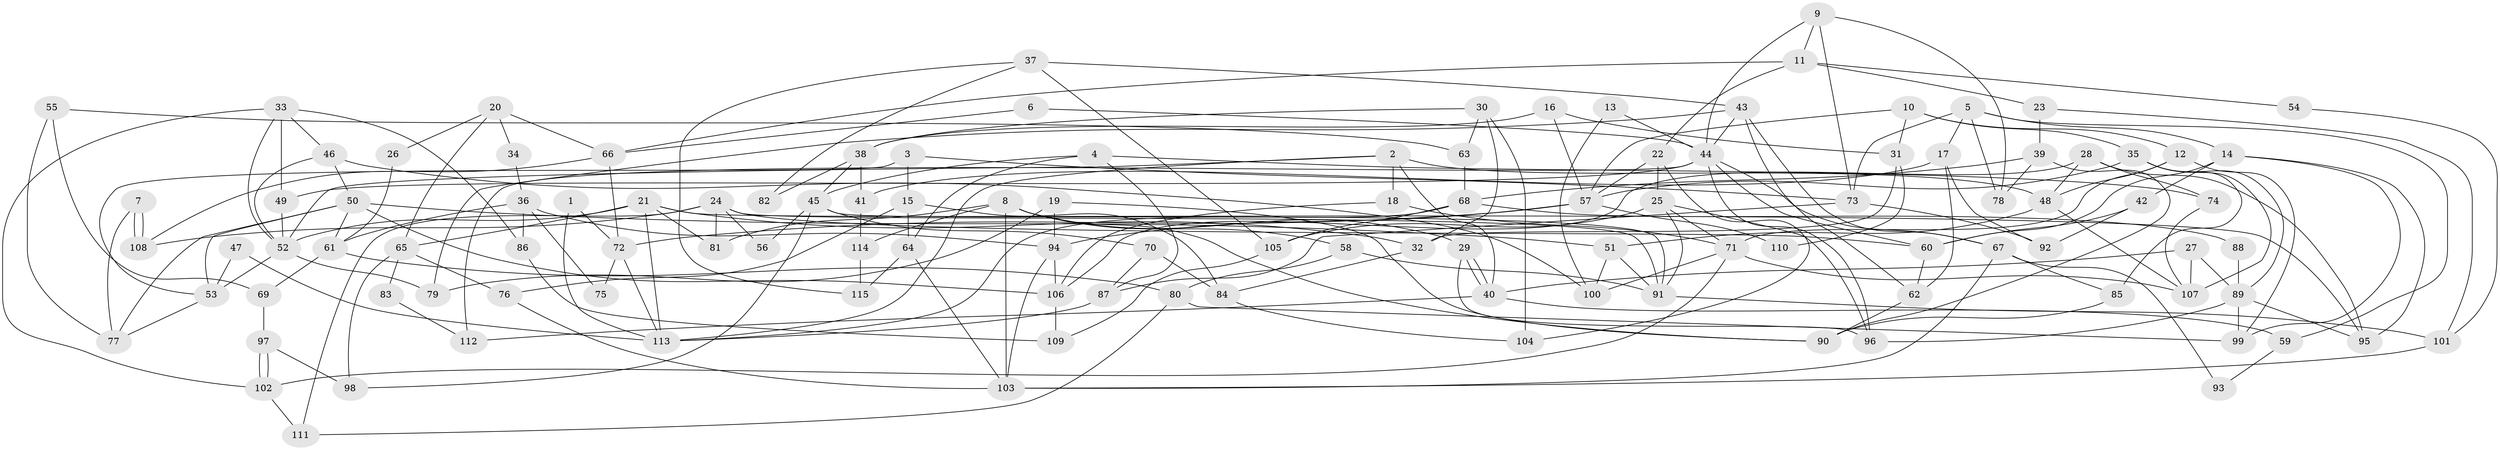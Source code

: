 // coarse degree distribution, {6: 0.14285714285714285, 3: 0.24675324675324675, 2: 0.06493506493506493, 7: 0.09090909090909091, 4: 0.12987012987012986, 5: 0.23376623376623376, 8: 0.025974025974025976, 10: 0.012987012987012988, 11: 0.012987012987012988, 9: 0.03896103896103896}
// Generated by graph-tools (version 1.1) at 2025/23/03/03/25 07:23:58]
// undirected, 115 vertices, 230 edges
graph export_dot {
graph [start="1"]
  node [color=gray90,style=filled];
  1;
  2;
  3;
  4;
  5;
  6;
  7;
  8;
  9;
  10;
  11;
  12;
  13;
  14;
  15;
  16;
  17;
  18;
  19;
  20;
  21;
  22;
  23;
  24;
  25;
  26;
  27;
  28;
  29;
  30;
  31;
  32;
  33;
  34;
  35;
  36;
  37;
  38;
  39;
  40;
  41;
  42;
  43;
  44;
  45;
  46;
  47;
  48;
  49;
  50;
  51;
  52;
  53;
  54;
  55;
  56;
  57;
  58;
  59;
  60;
  61;
  62;
  63;
  64;
  65;
  66;
  67;
  68;
  69;
  70;
  71;
  72;
  73;
  74;
  75;
  76;
  77;
  78;
  79;
  80;
  81;
  82;
  83;
  84;
  85;
  86;
  87;
  88;
  89;
  90;
  91;
  92;
  93;
  94;
  95;
  96;
  97;
  98;
  99;
  100;
  101;
  102;
  103;
  104;
  105;
  106;
  107;
  108;
  109;
  110;
  111;
  112;
  113;
  114;
  115;
  1 -- 113;
  1 -- 72;
  2 -- 48;
  2 -- 18;
  2 -- 40;
  2 -- 52;
  2 -- 113;
  3 -- 73;
  3 -- 53;
  3 -- 15;
  4 -- 87;
  4 -- 45;
  4 -- 64;
  4 -- 74;
  5 -- 73;
  5 -- 17;
  5 -- 14;
  5 -- 59;
  5 -- 78;
  6 -- 66;
  6 -- 44;
  7 -- 77;
  7 -- 108;
  7 -- 108;
  8 -- 81;
  8 -- 90;
  8 -- 29;
  8 -- 58;
  8 -- 103;
  8 -- 114;
  9 -- 11;
  9 -- 44;
  9 -- 73;
  9 -- 78;
  10 -- 12;
  10 -- 57;
  10 -- 31;
  10 -- 35;
  11 -- 22;
  11 -- 23;
  11 -- 54;
  11 -- 66;
  12 -- 71;
  12 -- 99;
  12 -- 48;
  13 -- 100;
  13 -- 44;
  14 -- 99;
  14 -- 42;
  14 -- 60;
  14 -- 95;
  15 -- 64;
  15 -- 76;
  15 -- 84;
  16 -- 31;
  16 -- 57;
  16 -- 38;
  17 -- 62;
  17 -- 41;
  17 -- 92;
  18 -- 106;
  18 -- 71;
  19 -- 79;
  19 -- 94;
  19 -- 90;
  20 -- 65;
  20 -- 66;
  20 -- 26;
  20 -- 34;
  21 -- 52;
  21 -- 113;
  21 -- 32;
  21 -- 65;
  21 -- 81;
  21 -- 95;
  22 -- 57;
  22 -- 25;
  22 -- 104;
  23 -- 39;
  23 -- 101;
  24 -- 91;
  24 -- 60;
  24 -- 56;
  24 -- 81;
  24 -- 108;
  24 -- 111;
  25 -- 96;
  25 -- 71;
  25 -- 91;
  25 -- 105;
  26 -- 61;
  27 -- 40;
  27 -- 89;
  27 -- 107;
  28 -- 48;
  28 -- 95;
  28 -- 74;
  28 -- 106;
  29 -- 40;
  29 -- 40;
  29 -- 96;
  30 -- 32;
  30 -- 38;
  30 -- 63;
  30 -- 104;
  31 -- 32;
  31 -- 110;
  32 -- 84;
  33 -- 49;
  33 -- 46;
  33 -- 52;
  33 -- 86;
  33 -- 102;
  34 -- 36;
  35 -- 107;
  35 -- 57;
  35 -- 85;
  35 -- 89;
  36 -- 86;
  36 -- 61;
  36 -- 75;
  36 -- 94;
  37 -- 105;
  37 -- 43;
  37 -- 82;
  37 -- 115;
  38 -- 45;
  38 -- 41;
  38 -- 82;
  39 -- 90;
  39 -- 78;
  39 -- 68;
  40 -- 59;
  40 -- 112;
  41 -- 114;
  42 -- 60;
  42 -- 92;
  43 -- 62;
  43 -- 44;
  43 -- 67;
  43 -- 79;
  44 -- 96;
  44 -- 67;
  44 -- 49;
  44 -- 60;
  44 -- 112;
  45 -- 70;
  45 -- 91;
  45 -- 56;
  45 -- 98;
  46 -- 52;
  46 -- 50;
  46 -- 100;
  47 -- 113;
  47 -- 53;
  48 -- 107;
  48 -- 51;
  49 -- 52;
  50 -- 77;
  50 -- 51;
  50 -- 53;
  50 -- 61;
  50 -- 106;
  51 -- 100;
  51 -- 91;
  52 -- 53;
  52 -- 79;
  53 -- 77;
  54 -- 101;
  55 -- 63;
  55 -- 69;
  55 -- 77;
  57 -- 94;
  57 -- 72;
  57 -- 110;
  58 -- 91;
  58 -- 80;
  59 -- 93;
  60 -- 62;
  61 -- 80;
  61 -- 69;
  62 -- 90;
  63 -- 68;
  64 -- 103;
  64 -- 115;
  65 -- 76;
  65 -- 83;
  65 -- 98;
  66 -- 108;
  66 -- 72;
  67 -- 103;
  67 -- 85;
  67 -- 93;
  68 -- 113;
  68 -- 88;
  68 -- 105;
  69 -- 97;
  70 -- 87;
  70 -- 84;
  71 -- 102;
  71 -- 107;
  71 -- 100;
  72 -- 75;
  72 -- 113;
  73 -- 92;
  73 -- 87;
  74 -- 107;
  76 -- 103;
  80 -- 111;
  80 -- 99;
  83 -- 112;
  84 -- 104;
  85 -- 90;
  86 -- 109;
  87 -- 113;
  88 -- 89;
  89 -- 95;
  89 -- 96;
  89 -- 99;
  91 -- 101;
  94 -- 106;
  94 -- 103;
  97 -- 98;
  97 -- 102;
  97 -- 102;
  101 -- 103;
  102 -- 111;
  105 -- 109;
  106 -- 109;
  114 -- 115;
}
